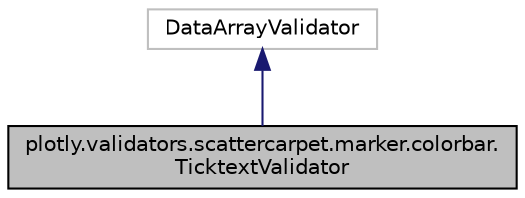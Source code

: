 digraph "plotly.validators.scattercarpet.marker.colorbar.TicktextValidator"
{
 // LATEX_PDF_SIZE
  edge [fontname="Helvetica",fontsize="10",labelfontname="Helvetica",labelfontsize="10"];
  node [fontname="Helvetica",fontsize="10",shape=record];
  Node1 [label="plotly.validators.scattercarpet.marker.colorbar.\lTicktextValidator",height=0.2,width=0.4,color="black", fillcolor="grey75", style="filled", fontcolor="black",tooltip=" "];
  Node2 -> Node1 [dir="back",color="midnightblue",fontsize="10",style="solid",fontname="Helvetica"];
  Node2 [label="DataArrayValidator",height=0.2,width=0.4,color="grey75", fillcolor="white", style="filled",tooltip=" "];
}
